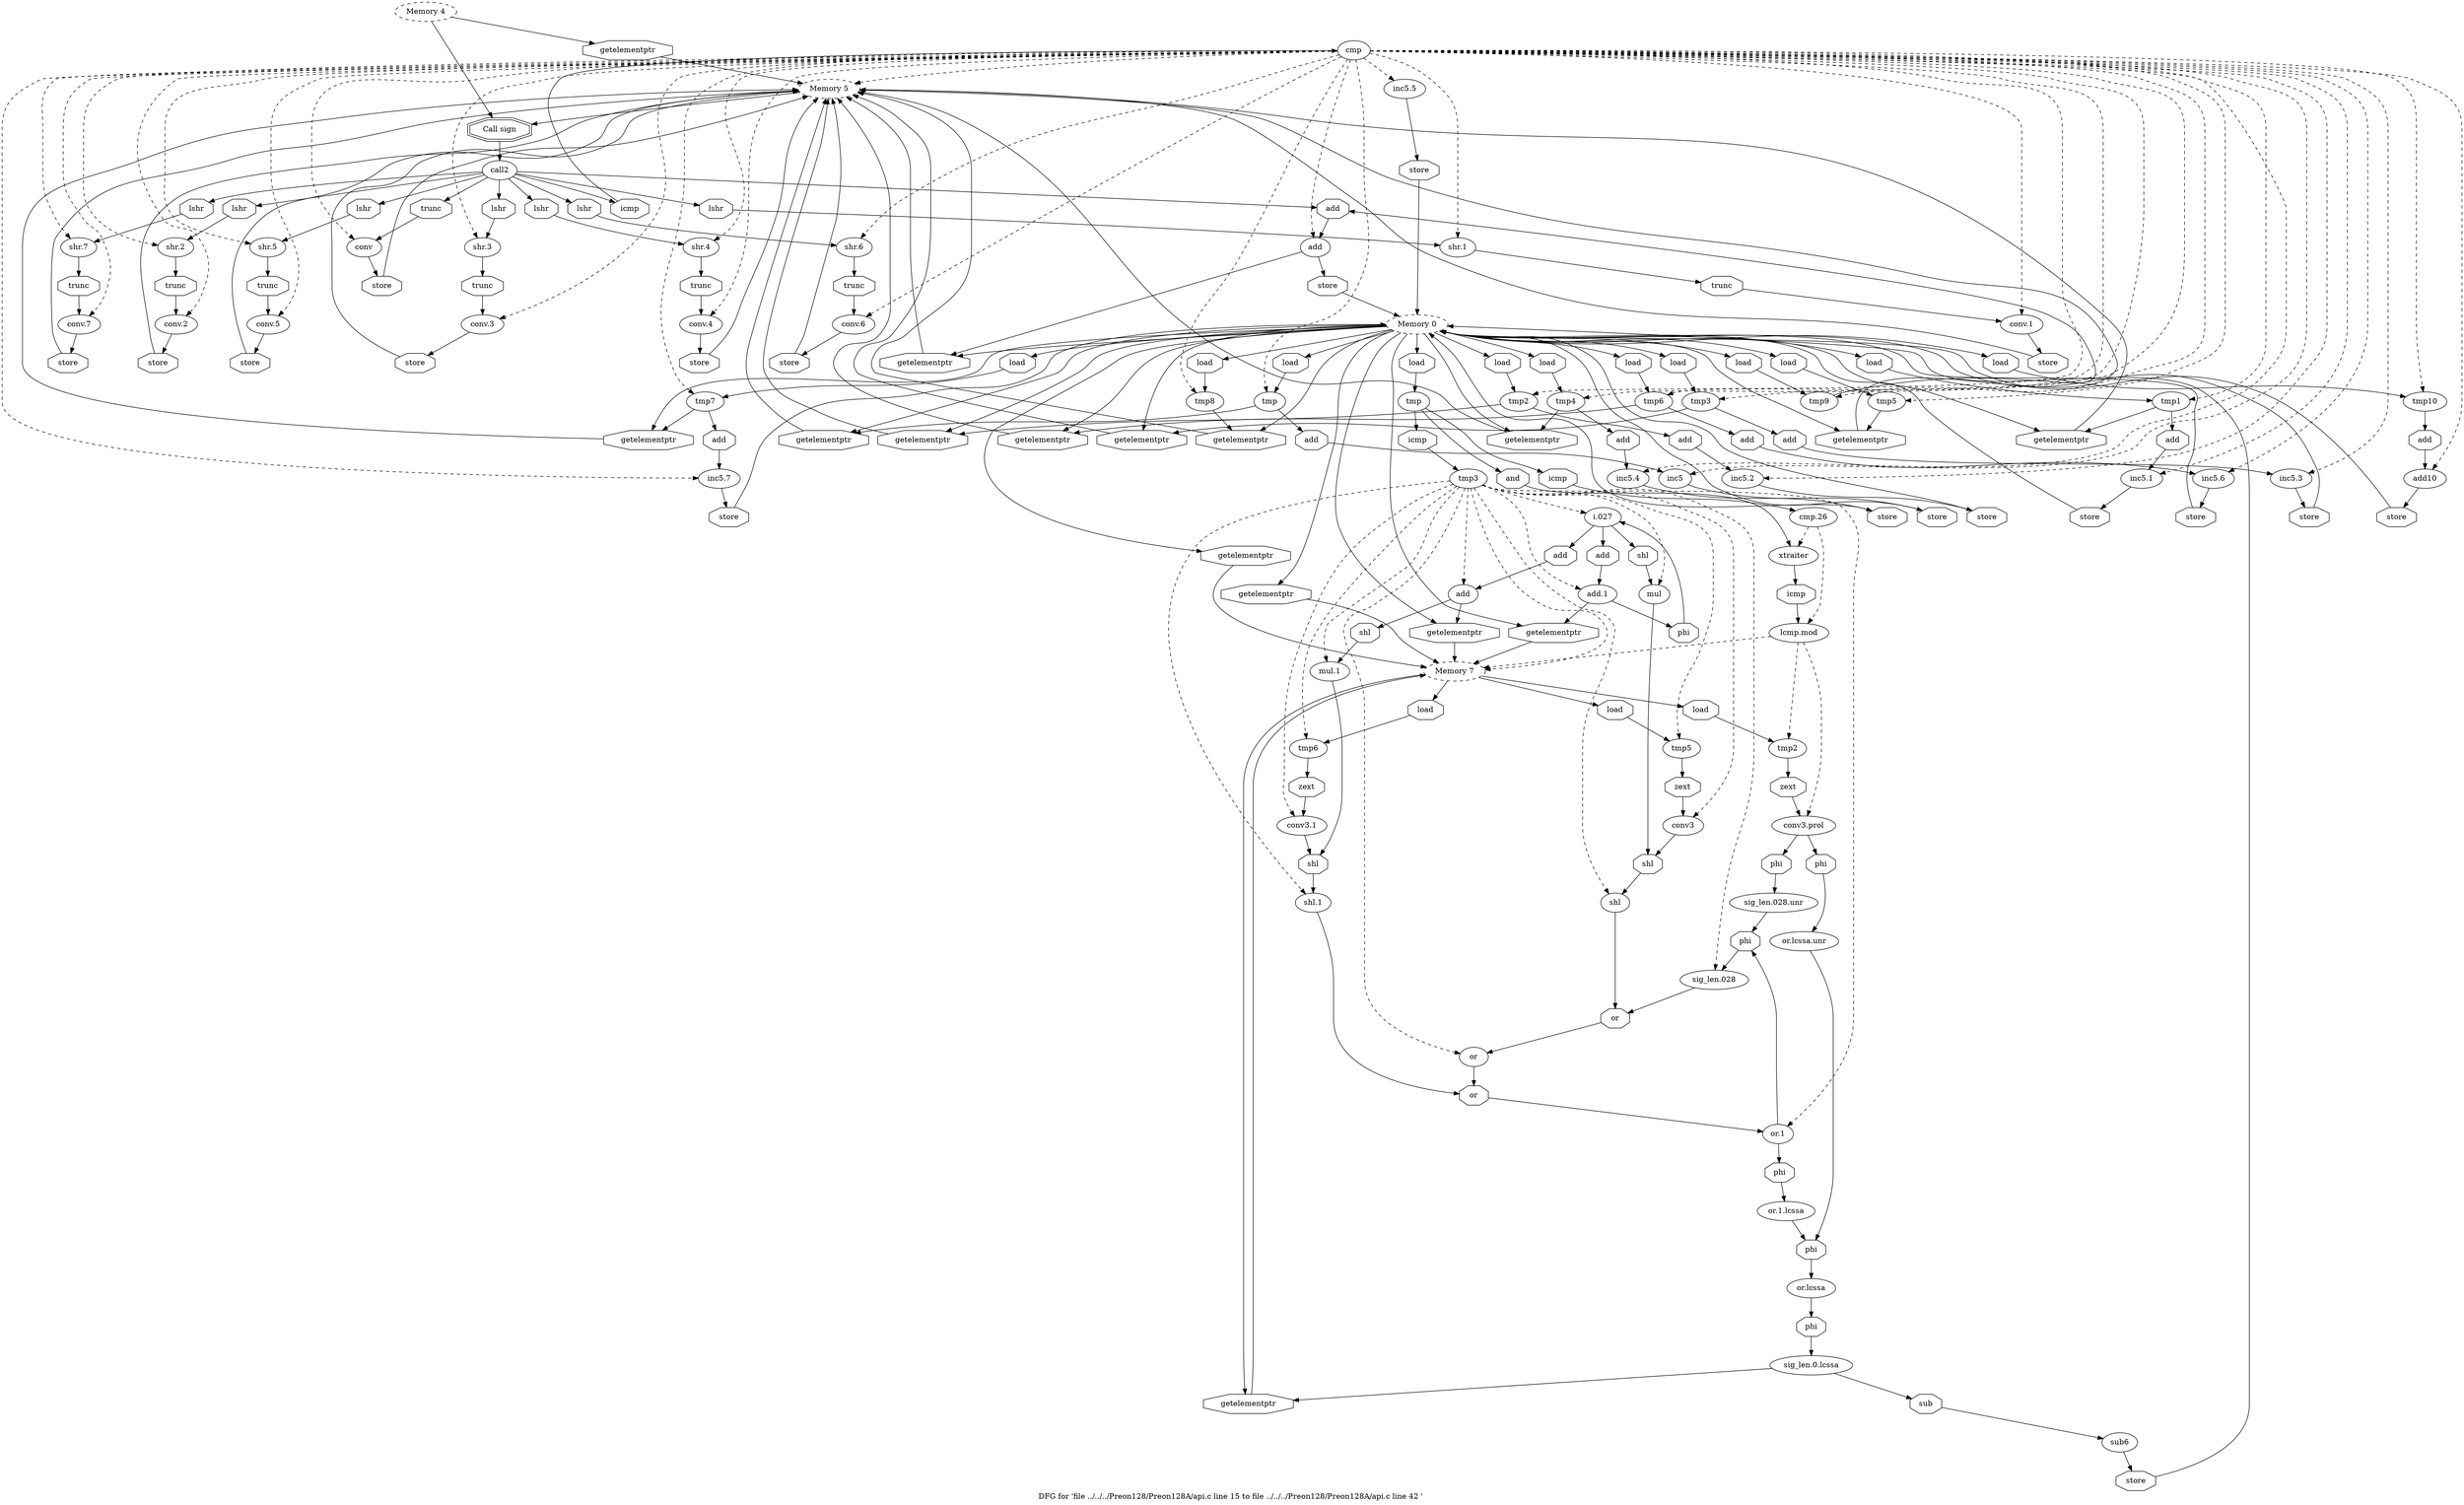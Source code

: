 digraph "DFG for 'file ../../../Preon128/Preon128A/api.c line 15 to file ../../../Preon128/Preon128A/api.c line 42 '  "{
label="DFG for 'file ../../../Preon128/Preon128A/api.c line 15 to file ../../../Preon128/Preon128A/api.c line 42 ' ";
node_1330[shape=ellipse,style=solid,label="cmp"]
node_1325[shape=ellipse,style=dashed,label="Memory 5"]
"node_1330"->"node_1325" [style=dashed]
node_1396[shape=ellipse,style=solid,label="shr.6"]
"node_1330"->"node_1396" [style=dashed]
node_1354[shape=ellipse,style=solid,label="conv.2"]
"node_1330"->"node_1354" [style=dashed]
node_1352[shape=ellipse,style=solid,label="shr.2"]
"node_1330"->"node_1352" [style=dashed]
node_1413[shape=ellipse,style=solid,label="inc5.7"]
"node_1330"->"node_1413" [style=dashed]
node_1398[shape=ellipse,style=solid,label="conv.6"]
"node_1330"->"node_1398" [style=dashed]
node_1400[shape=ellipse,style=solid,label="tmp6"]
"node_1330"->"node_1400" [style=dashed]
node_1427[shape=ellipse,style=solid,label="tmp10"]
"node_1330"->"node_1427" [style=dashed]
node_1370[shape=ellipse,style=solid,label="inc5.3"]
"node_1330"->"node_1370" [style=dashed]
node_1375[shape=ellipse,style=solid,label="shr.4"]
"node_1330"->"node_1375" [style=dashed]
node_1388[shape=ellipse,style=solid,label="conv.5"]
"node_1330"->"node_1388" [style=dashed]
node_1418[shape=ellipse,style=solid,label="tmp8"]
"node_1330"->"node_1418" [style=dashed]
node_1392[shape=ellipse,style=solid,label="inc5.5"]
"node_1330"->"node_1392" [style=dashed]
node_1386[shape=ellipse,style=solid,label="shr.5"]
"node_1330"->"node_1386" [style=dashed]
node_1377[shape=ellipse,style=solid,label="conv.4"]
"node_1330"->"node_1377" [style=dashed]
node_1379[shape=ellipse,style=solid,label="tmp4"]
"node_1330"->"node_1379" [style=dashed]
node_1407[shape=ellipse,style=solid,label="shr.7"]
"node_1330"->"node_1407" [style=dashed]
node_1409[shape=ellipse,style=solid,label="conv.7"]
"node_1330"->"node_1409" [style=dashed]
node_1336[shape=ellipse,style=solid,label="inc5"]
"node_1330"->"node_1336" [style=dashed]
node_1358[shape=ellipse,style=solid,label="inc5.2"]
"node_1330"->"node_1358" [style=dashed]
node_1429[shape=ellipse,style=solid,label="add10"]
"node_1330"->"node_1429" [style=dashed]
node_1365[shape=ellipse,style=solid,label="conv.3"]
"node_1330"->"node_1365" [style=dashed]
node_1334[shape=ellipse,style=solid,label="tmp"]
"node_1330"->"node_1334" [style=dashed]
node_1332[shape=ellipse,style=solid,label="conv"]
"node_1330"->"node_1332" [style=dashed]
node_1381[shape=ellipse,style=solid,label="inc5.4"]
"node_1330"->"node_1381" [style=dashed]
node_1356[shape=ellipse,style=solid,label="tmp2"]
"node_1330"->"node_1356" [style=dashed]
node_1345[shape=ellipse,style=solid,label="tmp1"]
"node_1330"->"node_1345" [style=dashed]
node_1368[shape=ellipse,style=solid,label="tmp3"]
"node_1330"->"node_1368" [style=dashed]
node_1363[shape=ellipse,style=solid,label="shr.3"]
"node_1330"->"node_1363" [style=dashed]
node_1421[shape=ellipse,style=solid,label="tmp9"]
"node_1330"->"node_1421" [style=dashed]
node_1423[shape=ellipse,style=solid,label="add"]
"node_1330"->"node_1423" [style=dashed]
node_1343[shape=ellipse,style=solid,label="conv.1"]
"node_1330"->"node_1343" [style=dashed]
node_1341[shape=ellipse,style=solid,label="shr.1"]
"node_1330"->"node_1341" [style=dashed]
node_1347[shape=ellipse,style=solid,label="inc5.1"]
"node_1330"->"node_1347" [style=dashed]
node_1411[shape=ellipse,style=solid,label="tmp7"]
"node_1330"->"node_1411" [style=dashed]
node_1390[shape=ellipse,style=solid,label="tmp5"]
"node_1330"->"node_1390" [style=dashed]
node_1402[shape=ellipse,style=solid,label="inc5.6"]
"node_1330"->"node_1402" [style=dashed]
node_1329[shape=doubleoctagon,style=solid,label="Call sign"]
node_1328[shape=ellipse,style=solid,label="call2"]
"node_1329"->"node_1328"
node_1397[shape=octagon,style=solid,label="lshr"]
"node_1328"->"node_1397"
node_1353[shape=octagon,style=solid,label="lshr"]
"node_1328"->"node_1353"
node_1364[shape=octagon,style=solid,label="lshr"]
"node_1328"->"node_1364"
node_1331[shape=octagon,style=solid,label="icmp"]
"node_1328"->"node_1331"
node_1376[shape=octagon,style=solid,label="lshr"]
"node_1328"->"node_1376"
node_1387[shape=octagon,style=solid,label="lshr"]
"node_1328"->"node_1387"
node_1408[shape=octagon,style=solid,label="lshr"]
"node_1328"->"node_1408"
node_1333[shape=octagon,style=solid,label="trunc"]
"node_1328"->"node_1333"
node_1424[shape=octagon,style=solid,label="add"]
"node_1328"->"node_1424"
node_1342[shape=octagon,style=solid,label="lshr"]
"node_1328"->"node_1342"
node_1327[shape=ellipse,style=dashed,label="Memory 4"]
"node_1327"->"node_1329"
node_1326[shape=octagon,style=solid,label="getelementptr"]
"node_1327"->"node_1326"
"node_1326"->"node_1325"
"node_1325"->"node_1329"
node_1324[shape=ellipse,style=dashed,label="Memory 0"]
node_1384[shape=octagon,style=solid,label="getelementptr"]
"node_1324"->"node_1384"
node_1373[shape=octagon,style=solid,label="getelementptr"]
"node_1324"->"node_1373"
node_1416[shape=octagon,style=solid,label="getelementptr"]
"node_1324"->"node_1416"
node_1426[shape=octagon,style=solid,label="getelementptr"]
"node_1324"->"node_1426"
node_1428[shape=octagon,style=solid,label="load"]
"node_1324"->"node_1428"
node_1419[shape=octagon,style=solid,label="load"]
"node_1324"->"node_1419"
node_1420[shape=octagon,style=solid,label="getelementptr"]
"node_1324"->"node_1420"
node_1478[shape=octagon,style=solid,label="getelementptr"]
"node_1324"->"node_1478"
node_1391[shape=octagon,style=solid,label="load"]
"node_1324"->"node_1391"
node_1394[shape=octagon,style=solid,label="getelementptr"]
"node_1324"->"node_1394"
node_1350[shape=octagon,style=solid,label="getelementptr"]
"node_1324"->"node_1350"
node_1380[shape=octagon,style=solid,label="load"]
"node_1324"->"node_1380"
node_1346[shape=octagon,style=solid,label="load"]
"node_1324"->"node_1346"
node_1335[shape=octagon,style=solid,label="load"]
"node_1324"->"node_1335"
node_1432[shape=octagon,style=solid,label="load"]
"node_1324"->"node_1432"
node_1339[shape=octagon,style=solid,label="getelementptr"]
"node_1324"->"node_1339"
node_1361[shape=octagon,style=solid,label="getelementptr"]
"node_1324"->"node_1361"
node_1422[shape=octagon,style=solid,label="load"]
"node_1324"->"node_1422"
node_1357[shape=octagon,style=solid,label="load"]
"node_1324"->"node_1357"
node_1369[shape=octagon,style=solid,label="load"]
"node_1324"->"node_1369"
node_1412[shape=octagon,style=solid,label="load"]
"node_1324"->"node_1412"
node_1440[shape=octagon,style=solid,label="getelementptr"]
"node_1324"->"node_1440"
node_1405[shape=octagon,style=solid,label="getelementptr"]
"node_1324"->"node_1405"
node_1487[shape=octagon,style=solid,label="getelementptr"]
"node_1324"->"node_1487"
node_1461[shape=octagon,style=solid,label="getelementptr"]
"node_1324"->"node_1461"
node_1401[shape=octagon,style=solid,label="load"]
"node_1324"->"node_1401"
node_1383[shape=octagon,style=solid,label="store"]
"node_1383"->"node_1324"
"node_1384"->"node_1325"
node_1464[shape=ellipse,style=solid,label="i.027"]
node_1469[shape=octagon,style=solid,label="add"]
"node_1464"->"node_1469"
node_1480[shape=octagon,style=solid,label="shl"]
"node_1464"->"node_1480"
node_1463[shape=octagon,style=solid,label="add"]
"node_1464"->"node_1463"
node_1465[shape=octagon,style=solid,label="phi"]
"node_1465"->"node_1464"
node_1466[shape=ellipse,style=solid,label="mul.1"]
node_1456[shape=octagon,style=solid,label="shl"]
"node_1466"->"node_1456"
node_1467[shape=octagon,style=solid,label="shl"]
"node_1467"->"node_1466"
node_1468[shape=ellipse,style=solid,label="add"]
"node_1468"->"node_1467"
"node_1468"->"node_1478"
"node_1469"->"node_1468"
node_1470[shape=ellipse,style=solid,label="or"]
node_1454[shape=octagon,style=solid,label="or"]
"node_1470"->"node_1454"
node_1441[shape=ellipse,style=solid,label="tmp2"]
node_1444[shape=octagon,style=solid,label="zext"]
"node_1441"->"node_1444"
node_1442[shape=octagon,style=solid,label="load"]
"node_1442"->"node_1441"
node_1443[shape=ellipse,style=solid,label="conv3.prol"]
node_1446[shape=octagon,style=solid,label="phi"]
"node_1443"->"node_1446"
node_1448[shape=octagon,style=solid,label="phi"]
"node_1443"->"node_1448"
"node_1444"->"node_1443"
node_1445[shape=ellipse,style=solid,label="or.lcssa.unr"]
node_1484[shape=octagon,style=solid,label="phi"]
"node_1445"->"node_1484"
node_1395[shape=octagon,style=solid,label="store"]
"node_1395"->"node_1325"
node_1399[shape=octagon,style=solid,label="trunc"]
"node_1396"->"node_1399"
"node_1397"->"node_1396"
"node_1353"->"node_1352"
node_1362[shape=octagon,style=solid,label="store"]
"node_1354"->"node_1362"
node_1355[shape=octagon,style=solid,label="trunc"]
"node_1352"->"node_1355"
"node_1364"->"node_1363"
"node_1373"->"node_1325"
node_1374[shape=octagon,style=solid,label="store"]
"node_1374"->"node_1325"
node_1415[shape=octagon,style=solid,label="store"]
"node_1413"->"node_1415"
node_1414[shape=octagon,style=solid,label="add"]
"node_1414"->"node_1413"
"node_1415"->"node_1324"
"node_1416"->"node_1325"
node_1479[shape=ellipse,style=solid,label="mul"]
node_1473[shape=octagon,style=solid,label="shl"]
"node_1479"->"node_1473"
"node_1480"->"node_1479"
node_1481[shape=ellipse,style=solid,label="sig_len.028"]
node_1471[shape=octagon,style=solid,label="or"]
"node_1481"->"node_1471"
node_1482[shape=octagon,style=solid,label="phi"]
"node_1482"->"node_1481"
node_1483[shape=ellipse,style=solid,label="or.lcssa"]
node_1486[shape=octagon,style=solid,label="phi"]
"node_1483"->"node_1486"
"node_1484"->"node_1483"
node_1485[shape=ellipse,style=solid,label="sig_len.0.lcssa"]
node_1489[shape=octagon,style=solid,label="sub"]
"node_1485"->"node_1489"
node_1491[shape=octagon,style=solid,label="getelementptr"]
"node_1485"->"node_1491"
"node_1486"->"node_1485"
node_1406[shape=octagon,style=solid,label="store"]
"node_1398"->"node_1406"
"node_1399"->"node_1398"
"node_1400"->"node_1405"
node_1403[shape=octagon,style=solid,label="add"]
"node_1400"->"node_1403"
"node_1331"->"node_1330"
node_1425[shape=octagon,style=solid,label="store"]
"node_1425"->"node_1324"
"node_1426"->"node_1325"
node_1430[shape=octagon,style=solid,label="add"]
"node_1427"->"node_1430"
"node_1428"->"node_1427"
node_1372[shape=octagon,style=solid,label="store"]
"node_1370"->"node_1372"
node_1378[shape=octagon,style=solid,label="trunc"]
"node_1375"->"node_1378"
"node_1376"->"node_1375"
"node_1387"->"node_1386"
"node_1388"->"node_1395"
node_1338[shape=octagon,style=solid,label="store"]
"node_1338"->"node_1324"
node_1417[shape=octagon,style=solid,label="store"]
"node_1417"->"node_1325"
"node_1418"->"node_1420"
"node_1419"->"node_1418"
"node_1420"->"node_1325"
node_1349[shape=octagon,style=solid,label="store"]
"node_1349"->"node_1324"
"node_1471"->"node_1470"
node_1472[shape=ellipse,style=solid,label="shl"]
"node_1472"->"node_1471"
"node_1473"->"node_1472"
node_1474[shape=ellipse,style=solid,label="conv3"]
"node_1474"->"node_1473"
node_1475[shape=octagon,style=solid,label="zext"]
"node_1475"->"node_1474"
node_1476[shape=ellipse,style=solid,label="tmp5"]
"node_1476"->"node_1475"
node_1477[shape=octagon,style=solid,label="load"]
"node_1477"->"node_1476"
node_1439[shape=ellipse,style=dashed,label="Memory 7"]
"node_1478"->"node_1439"
node_1371[shape=octagon,style=solid,label="add"]
"node_1371"->"node_1370"
"node_1372"->"node_1324"
"node_1391"->"node_1390"
node_1393[shape=octagon,style=solid,label="store"]
"node_1392"->"node_1393"
node_1385[shape=octagon,style=solid,label="store"]
"node_1385"->"node_1325"
node_1389[shape=octagon,style=solid,label="trunc"]
"node_1386"->"node_1389"
node_1452[shape=octagon,style=solid,label="phi"]
node_1451[shape=ellipse,style=solid,label="or.1.lcssa"]
"node_1452"->"node_1451"
node_1453[shape=ellipse,style=solid,label="or.1"]
"node_1453"->"node_1482"
"node_1453"->"node_1452"
"node_1454"->"node_1453"
node_1455[shape=ellipse,style=solid,label="shl.1"]
"node_1455"->"node_1454"
"node_1456"->"node_1455"
node_1457[shape=ellipse,style=solid,label="conv3.1"]
"node_1457"->"node_1456"
"node_1393"->"node_1324"
"node_1394"->"node_1325"
"node_1350"->"node_1325"
"node_1377"->"node_1385"
"node_1378"->"node_1377"
"node_1379"->"node_1384"
node_1382[shape=octagon,style=solid,label="add"]
"node_1379"->"node_1382"
"node_1380"->"node_1379"
node_1366[shape=octagon,style=solid,label="trunc"]
"node_1366"->"node_1365"
"node_1346"->"node_1345"
node_1410[shape=octagon,style=solid,label="trunc"]
"node_1407"->"node_1410"
"node_1408"->"node_1407"
"node_1409"->"node_1417"
node_1337[shape=octagon,style=solid,label="add"]
"node_1337"->"node_1336"
"node_1336"->"node_1338"
node_1367[shape=octagon,style=solid,label="store"]
"node_1367"->"node_1324"
"node_1335"->"node_1334"
node_1360[shape=octagon,style=solid,label="store"]
"node_1358"->"node_1360"
"node_1429"->"node_1367"
"node_1430"->"node_1429"
node_1431[shape=ellipse,style=solid,label="tmp"]
node_1434[shape=octagon,style=solid,label="icmp"]
"node_1431"->"node_1434"
node_1436[shape=octagon,style=solid,label="and"]
"node_1431"->"node_1436"
node_1450[shape=octagon,style=solid,label="icmp"]
"node_1431"->"node_1450"
"node_1432"->"node_1431"
"node_1365"->"node_1374"
"node_1334"->"node_1337"
"node_1334"->"node_1339"
"node_1333"->"node_1332"
node_1433[shape=ellipse,style=solid,label="cmp.26"]
node_1435[shape=ellipse,style=solid,label="xtraiter"]
"node_1433"->"node_1435" [style=dashed]
node_1437[shape=ellipse,style=solid,label="lcmp.mod"]
"node_1433"->"node_1437" [style=dashed]
"node_1434"->"node_1433"
node_1438[shape=octagon,style=solid,label="icmp"]
"node_1435"->"node_1438"
"node_1436"->"node_1435"
node_1340[shape=octagon,style=solid,label="store"]
"node_1332"->"node_1340"
"node_1381"->"node_1383"
"node_1382"->"node_1381"
node_1351[shape=octagon,style=solid,label="store"]
"node_1351"->"node_1325"
"node_1355"->"node_1354"
"node_1339"->"node_1325"
"node_1361"->"node_1325"
"node_1356"->"node_1361"
node_1359[shape=octagon,style=solid,label="add"]
"node_1356"->"node_1359"
"node_1345"->"node_1350"
node_1348[shape=octagon,style=solid,label="add"]
"node_1345"->"node_1348"
"node_1368"->"node_1373"
"node_1368"->"node_1371"
"node_1363"->"node_1366"
node_1344[shape=octagon,style=solid,label="trunc"]
"node_1344"->"node_1343"
"node_1421"->"node_1424"
"node_1422"->"node_1421"
"node_1423"->"node_1425"
"node_1423"->"node_1426"
"node_1424"->"node_1423"
"node_1343"->"node_1351"
"node_1359"->"node_1358"
"node_1360"->"node_1324"
"node_1342"->"node_1341"
"node_1341"->"node_1344"
"node_1357"->"node_1356"
"node_1369"->"node_1368"
"node_1347"->"node_1349"
"node_1410"->"node_1409"
"node_1411"->"node_1414"
"node_1411"->"node_1416"
"node_1412"->"node_1411"
"node_1437"->"node_1441" [style=dashed]
"node_1437"->"node_1443" [style=dashed]
"node_1437"->"node_1439" [style=dashed]
"node_1438"->"node_1437"
"node_1439"->"node_1442"
"node_1439"->"node_1477"
"node_1439"->"node_1491"
node_1460[shape=octagon,style=solid,label="load"]
"node_1439"->"node_1460"
"node_1440"->"node_1439"
"node_1389"->"node_1388"
"node_1390"->"node_1394"
"node_1446"->"node_1445"
node_1447[shape=ellipse,style=solid,label="sig_len.028.unr"]
"node_1447"->"node_1482"
"node_1448"->"node_1447"
node_1449[shape=ellipse,style=solid,label="tmp3"]
"node_1449"->"node_1464" [style=dashed]
"node_1449"->"node_1466" [style=dashed]
"node_1449"->"node_1468" [style=dashed]
"node_1449"->"node_1470" [style=dashed]
"node_1449"->"node_1479" [style=dashed]
"node_1449"->"node_1481" [style=dashed]
"node_1449"->"node_1472" [style=dashed]
"node_1449"->"node_1474" [style=dashed]
"node_1449"->"node_1476" [style=dashed]
"node_1449"->"node_1453" [style=dashed]
"node_1449"->"node_1455" [style=dashed]
"node_1449"->"node_1457" [style=dashed]
"node_1449"->"node_1439" [style=dashed]
node_1459[shape=ellipse,style=solid,label="tmp6"]
"node_1449"->"node_1459" [style=dashed]
node_1462[shape=ellipse,style=solid,label="add.1"]
"node_1449"->"node_1462" [style=dashed]
"node_1450"->"node_1449"
"node_1451"->"node_1484"
node_1404[shape=octagon,style=solid,label="store"]
"node_1404"->"node_1324"
"node_1405"->"node_1325"
"node_1406"->"node_1325"
"node_1348"->"node_1347"
"node_1340"->"node_1325"
"node_1487"->"node_1439"
node_1488[shape=ellipse,style=solid,label="sub6"]
node_1490[shape=octagon,style=solid,label="store"]
"node_1488"->"node_1490"
"node_1489"->"node_1488"
"node_1490"->"node_1324"
"node_1491"->"node_1439"
node_1458[shape=octagon,style=solid,label="zext"]
"node_1458"->"node_1457"
"node_1459"->"node_1458"
"node_1460"->"node_1459"
"node_1461"->"node_1439"
"node_1462"->"node_1465"
"node_1462"->"node_1461"
"node_1463"->"node_1462"
"node_1401"->"node_1400"
"node_1402"->"node_1404"
"node_1403"->"node_1402"
"node_1362"->"node_1325"
}


